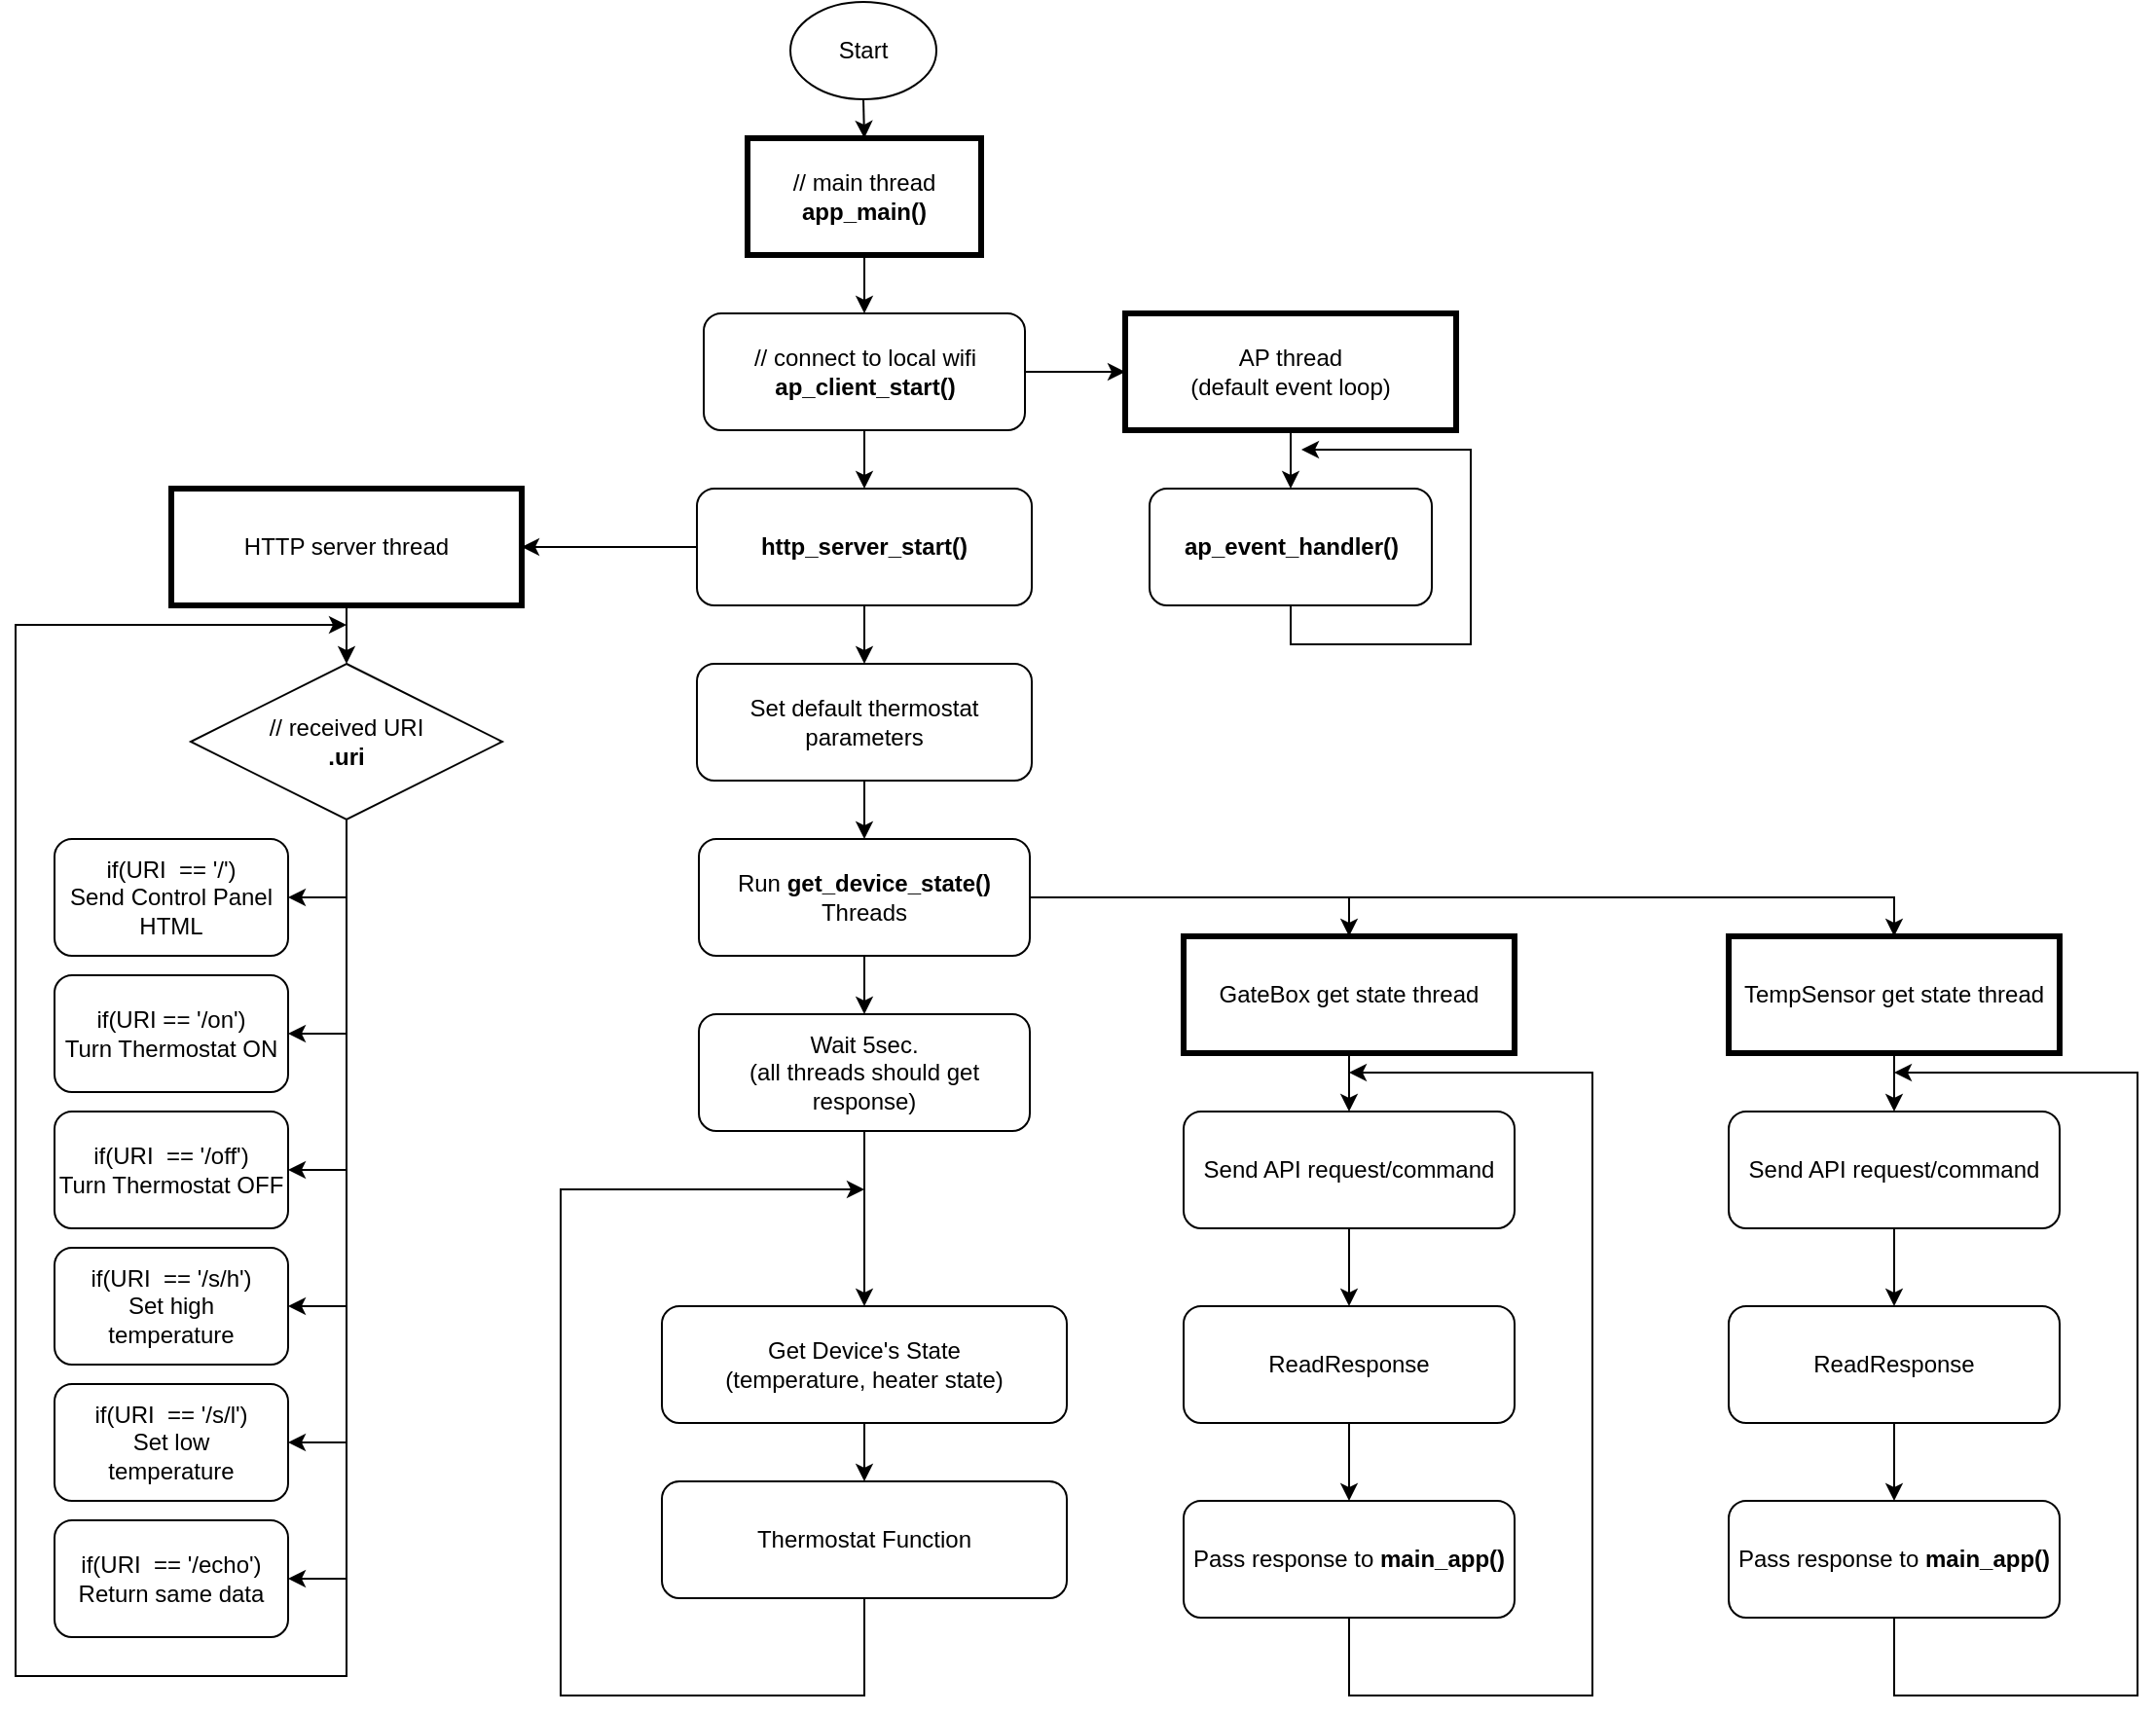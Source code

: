 <mxfile version="13.0.2" type="device"><diagram id="6e689y7eo2sXg7xRtLwn" name="Page-1"><mxGraphModel dx="2772" dy="986" grid="1" gridSize="10" guides="1" tooltips="1" connect="1" arrows="1" fold="1" page="1" pageScale="1" pageWidth="850" pageHeight="1100" math="0" shadow="0"><root><mxCell id="0"/><mxCell id="1" parent="0"/><mxCell id="529sEkpDGyEXQH8O79ZT-9" style="edgeStyle=orthogonalEdgeStyle;rounded=0;orthogonalLoop=1;jettySize=auto;html=1;exitX=0.5;exitY=1;exitDx=0;exitDy=0;entryX=0.5;entryY=0;entryDx=0;entryDy=0;" parent="1" source="529sEkpDGyEXQH8O79ZT-2" target="529sEkpDGyEXQH8O79ZT-6" edge="1"><mxGeometry relative="1" as="geometry"/></mxCell><mxCell id="529sEkpDGyEXQH8O79ZT-2" value="Start" style="ellipse;whiteSpace=wrap;html=1;" parent="1" vertex="1"><mxGeometry x="388" y="10" width="75" height="50" as="geometry"/></mxCell><mxCell id="529sEkpDGyEXQH8O79ZT-13" style="edgeStyle=orthogonalEdgeStyle;rounded=0;orthogonalLoop=1;jettySize=auto;html=1;entryX=0;entryY=0.5;entryDx=0;entryDy=0;" parent="1" source="529sEkpDGyEXQH8O79ZT-3" target="529sEkpDGyEXQH8O79ZT-12" edge="1"><mxGeometry relative="1" as="geometry"/></mxCell><mxCell id="529sEkpDGyEXQH8O79ZT-20" style="edgeStyle=orthogonalEdgeStyle;rounded=0;orthogonalLoop=1;jettySize=auto;html=1;entryX=0.5;entryY=0;entryDx=0;entryDy=0;" parent="1" source="529sEkpDGyEXQH8O79ZT-3" target="529sEkpDGyEXQH8O79ZT-19" edge="1"><mxGeometry relative="1" as="geometry"/></mxCell><mxCell id="529sEkpDGyEXQH8O79ZT-3" value="&lt;div&gt;// connect to local wifi&lt;br&gt;&lt;/div&gt;&lt;div&gt;&lt;b&gt;ap_client_start() &lt;/b&gt;&lt;br&gt;&lt;/div&gt;" style="rounded=1;whiteSpace=wrap;html=1;" parent="1" vertex="1"><mxGeometry x="343.5" y="170" width="165" height="60" as="geometry"/></mxCell><mxCell id="529sEkpDGyEXQH8O79ZT-5" style="edgeStyle=orthogonalEdgeStyle;rounded=0;orthogonalLoop=1;jettySize=auto;html=1;exitX=0.5;exitY=1;exitDx=0;exitDy=0;" parent="1" source="529sEkpDGyEXQH8O79ZT-3" target="529sEkpDGyEXQH8O79ZT-3" edge="1"><mxGeometry relative="1" as="geometry"/></mxCell><mxCell id="529sEkpDGyEXQH8O79ZT-11" style="edgeStyle=orthogonalEdgeStyle;rounded=0;orthogonalLoop=1;jettySize=auto;html=1;entryX=0.5;entryY=0;entryDx=0;entryDy=0;" parent="1" source="529sEkpDGyEXQH8O79ZT-6" target="529sEkpDGyEXQH8O79ZT-3" edge="1"><mxGeometry relative="1" as="geometry"/></mxCell><mxCell id="529sEkpDGyEXQH8O79ZT-6" value="&lt;div&gt;// main thread&lt;br&gt;&lt;/div&gt;&lt;div&gt;&lt;b&gt;app_main()&lt;/b&gt;&lt;/div&gt;" style="rounded=0;whiteSpace=wrap;html=1;strokeWidth=3;" parent="1" vertex="1"><mxGeometry x="366" y="80" width="120" height="60" as="geometry"/></mxCell><mxCell id="529sEkpDGyEXQH8O79ZT-16" style="edgeStyle=orthogonalEdgeStyle;rounded=0;orthogonalLoop=1;jettySize=auto;html=1;exitX=0.5;exitY=1;exitDx=0;exitDy=0;entryX=0.5;entryY=0;entryDx=0;entryDy=0;" parent="1" source="529sEkpDGyEXQH8O79ZT-12" target="529sEkpDGyEXQH8O79ZT-15" edge="1"><mxGeometry relative="1" as="geometry"/></mxCell><mxCell id="529sEkpDGyEXQH8O79ZT-12" value="AP thread&lt;br&gt;&lt;div&gt;(default event loop)&lt;/div&gt;" style="rounded=0;whiteSpace=wrap;html=1;strokeWidth=3;" parent="1" vertex="1"><mxGeometry x="560" y="170" width="170" height="60" as="geometry"/></mxCell><mxCell id="529sEkpDGyEXQH8O79ZT-17" style="edgeStyle=orthogonalEdgeStyle;rounded=0;orthogonalLoop=1;jettySize=auto;html=1;exitX=0.5;exitY=1;exitDx=0;exitDy=0;" parent="1" source="529sEkpDGyEXQH8O79ZT-15" edge="1"><mxGeometry relative="1" as="geometry"><mxPoint x="650" y="240" as="targetPoint"/></mxGeometry></mxCell><mxCell id="529sEkpDGyEXQH8O79ZT-15" value="&lt;b&gt;ap_event_handler()&lt;/b&gt;" style="rounded=1;whiteSpace=wrap;html=1;" parent="1" vertex="1"><mxGeometry x="572.5" y="260" width="145" height="60" as="geometry"/></mxCell><mxCell id="529sEkpDGyEXQH8O79ZT-22" style="edgeStyle=orthogonalEdgeStyle;rounded=0;orthogonalLoop=1;jettySize=auto;html=1;exitX=0;exitY=0.5;exitDx=0;exitDy=0;entryX=1;entryY=0.5;entryDx=0;entryDy=0;" parent="1" source="529sEkpDGyEXQH8O79ZT-19" target="529sEkpDGyEXQH8O79ZT-21" edge="1"><mxGeometry relative="1" as="geometry"/></mxCell><mxCell id="529sEkpDGyEXQH8O79ZT-58" style="edgeStyle=orthogonalEdgeStyle;rounded=0;orthogonalLoop=1;jettySize=auto;html=1;entryX=0.5;entryY=0;entryDx=0;entryDy=0;" parent="1" source="529sEkpDGyEXQH8O79ZT-19" target="529sEkpDGyEXQH8O79ZT-50" edge="1"><mxGeometry relative="1" as="geometry"/></mxCell><mxCell id="529sEkpDGyEXQH8O79ZT-19" value="&lt;b&gt;http_server_start()&lt;/b&gt;" style="rounded=1;whiteSpace=wrap;html=1;" parent="1" vertex="1"><mxGeometry x="340" y="260" width="172" height="60" as="geometry"/></mxCell><mxCell id="529sEkpDGyEXQH8O79ZT-25" style="edgeStyle=orthogonalEdgeStyle;rounded=0;orthogonalLoop=1;jettySize=auto;html=1;exitX=0.5;exitY=1;exitDx=0;exitDy=0;entryX=0.5;entryY=0;entryDx=0;entryDy=0;" parent="1" source="529sEkpDGyEXQH8O79ZT-21" target="529sEkpDGyEXQH8O79ZT-24" edge="1"><mxGeometry relative="1" as="geometry"><mxPoint x="160" y="340" as="targetPoint"/></mxGeometry></mxCell><mxCell id="529sEkpDGyEXQH8O79ZT-21" value="&lt;div&gt;&lt;br&gt;&lt;/div&gt;&lt;div&gt;HTTP server thread&lt;/div&gt;&lt;div&gt;&lt;br&gt;&lt;/div&gt;" style="rounded=0;whiteSpace=wrap;html=1;strokeWidth=3;" parent="1" vertex="1"><mxGeometry x="70" y="260" width="180" height="60" as="geometry"/></mxCell><mxCell id="529sEkpDGyEXQH8O79ZT-34" style="edgeStyle=orthogonalEdgeStyle;rounded=0;orthogonalLoop=1;jettySize=auto;html=1;" parent="1" source="529sEkpDGyEXQH8O79ZT-24" edge="1"><mxGeometry relative="1" as="geometry"><mxPoint x="160" y="330" as="targetPoint"/><Array as="points"><mxPoint x="160" y="870"/><mxPoint x="-10" y="870"/><mxPoint x="-10" y="330"/></Array></mxGeometry></mxCell><mxCell id="529sEkpDGyEXQH8O79ZT-43" style="edgeStyle=orthogonalEdgeStyle;rounded=0;orthogonalLoop=1;jettySize=auto;html=1;exitX=0.5;exitY=1;exitDx=0;exitDy=0;entryX=1;entryY=0.5;entryDx=0;entryDy=0;" parent="1" source="529sEkpDGyEXQH8O79ZT-24" target="529sEkpDGyEXQH8O79ZT-33" edge="1"><mxGeometry relative="1" as="geometry"/></mxCell><mxCell id="529sEkpDGyEXQH8O79ZT-45" style="edgeStyle=orthogonalEdgeStyle;rounded=0;orthogonalLoop=1;jettySize=auto;html=1;entryX=1;entryY=0.5;entryDx=0;entryDy=0;" parent="1" source="529sEkpDGyEXQH8O79ZT-24" target="529sEkpDGyEXQH8O79ZT-36" edge="1"><mxGeometry relative="1" as="geometry"/></mxCell><mxCell id="529sEkpDGyEXQH8O79ZT-46" style="edgeStyle=orthogonalEdgeStyle;rounded=0;orthogonalLoop=1;jettySize=auto;html=1;entryX=1;entryY=0.5;entryDx=0;entryDy=0;" parent="1" source="529sEkpDGyEXQH8O79ZT-24" target="529sEkpDGyEXQH8O79ZT-37" edge="1"><mxGeometry relative="1" as="geometry"/></mxCell><mxCell id="529sEkpDGyEXQH8O79ZT-47" style="edgeStyle=orthogonalEdgeStyle;rounded=0;orthogonalLoop=1;jettySize=auto;html=1;entryX=1;entryY=0.5;entryDx=0;entryDy=0;" parent="1" source="529sEkpDGyEXQH8O79ZT-24" target="529sEkpDGyEXQH8O79ZT-39" edge="1"><mxGeometry relative="1" as="geometry"/></mxCell><mxCell id="529sEkpDGyEXQH8O79ZT-48" style="edgeStyle=orthogonalEdgeStyle;rounded=0;orthogonalLoop=1;jettySize=auto;html=1;entryX=1;entryY=0.5;entryDx=0;entryDy=0;" parent="1" source="529sEkpDGyEXQH8O79ZT-24" target="529sEkpDGyEXQH8O79ZT-40" edge="1"><mxGeometry relative="1" as="geometry"/></mxCell><mxCell id="529sEkpDGyEXQH8O79ZT-49" style="edgeStyle=orthogonalEdgeStyle;rounded=0;orthogonalLoop=1;jettySize=auto;html=1;entryX=1;entryY=0.5;entryDx=0;entryDy=0;" parent="1" source="529sEkpDGyEXQH8O79ZT-24" target="529sEkpDGyEXQH8O79ZT-41" edge="1"><mxGeometry relative="1" as="geometry"/></mxCell><mxCell id="529sEkpDGyEXQH8O79ZT-24" value="// received URI&lt;br&gt;&lt;div&gt;&lt;b&gt;.uri&lt;/b&gt;&lt;/div&gt;" style="rhombus;whiteSpace=wrap;html=1;" parent="1" vertex="1"><mxGeometry x="80" y="350" width="160" height="80" as="geometry"/></mxCell><mxCell id="529sEkpDGyEXQH8O79ZT-33" value="&lt;div&gt;if(URI&amp;nbsp; == '/')&lt;/div&gt;&lt;div&gt;Send Control Panel HTML&lt;br&gt;&lt;/div&gt;" style="rounded=1;whiteSpace=wrap;html=1;" parent="1" vertex="1"><mxGeometry x="10" y="440" width="120" height="60" as="geometry"/></mxCell><mxCell id="529sEkpDGyEXQH8O79ZT-36" value="&lt;div&gt;if(URI == '/on')&lt;/div&gt;&lt;div&gt;Turn Thermostat ON&lt;br&gt;&lt;/div&gt;" style="rounded=1;whiteSpace=wrap;html=1;" parent="1" vertex="1"><mxGeometry x="10" y="510" width="120" height="60" as="geometry"/></mxCell><mxCell id="529sEkpDGyEXQH8O79ZT-37" value="&lt;div&gt;if(URI&amp;nbsp; == '/off')&lt;/div&gt;&lt;div&gt;Turn Thermostat OFF&lt;/div&gt;" style="rounded=1;whiteSpace=wrap;html=1;" parent="1" vertex="1"><mxGeometry x="10" y="580" width="120" height="60" as="geometry"/></mxCell><mxCell id="529sEkpDGyEXQH8O79ZT-39" value="&lt;div&gt;if(URI&amp;nbsp; == '/s/h')&lt;/div&gt;&lt;div&gt;Set high&lt;/div&gt;&lt;div&gt;temperature&lt;br&gt;&lt;/div&gt;" style="rounded=1;whiteSpace=wrap;html=1;" parent="1" vertex="1"><mxGeometry x="10" y="650" width="120" height="60" as="geometry"/></mxCell><mxCell id="529sEkpDGyEXQH8O79ZT-40" value="&lt;div&gt;if(URI&amp;nbsp; == '/s/l')&lt;/div&gt;&lt;div&gt;Set low &lt;br&gt;&lt;/div&gt;&lt;div&gt;temperature&lt;br&gt;&lt;/div&gt;" style="rounded=1;whiteSpace=wrap;html=1;" parent="1" vertex="1"><mxGeometry x="10" y="720" width="120" height="60" as="geometry"/></mxCell><mxCell id="529sEkpDGyEXQH8O79ZT-41" value="&lt;div&gt;if(URI&amp;nbsp; == '/echo')&lt;/div&gt;&lt;div&gt;Return same data&lt;br&gt;&lt;/div&gt;" style="rounded=1;whiteSpace=wrap;html=1;" parent="1" vertex="1"><mxGeometry x="10" y="790" width="120" height="60" as="geometry"/></mxCell><mxCell id="529sEkpDGyEXQH8O79ZT-66" style="edgeStyle=orthogonalEdgeStyle;rounded=0;orthogonalLoop=1;jettySize=auto;html=1;entryX=0.5;entryY=0;entryDx=0;entryDy=0;" parent="1" source="529sEkpDGyEXQH8O79ZT-50" target="529sEkpDGyEXQH8O79ZT-61" edge="1"><mxGeometry relative="1" as="geometry"/></mxCell><mxCell id="529sEkpDGyEXQH8O79ZT-50" value="Set default thermostat parameters" style="rounded=1;whiteSpace=wrap;html=1;" parent="1" vertex="1"><mxGeometry x="340" y="350" width="172" height="60" as="geometry"/></mxCell><mxCell id="529sEkpDGyEXQH8O79ZT-68" style="edgeStyle=orthogonalEdgeStyle;rounded=0;orthogonalLoop=1;jettySize=auto;html=1;entryX=0.5;entryY=0;entryDx=0;entryDy=0;" parent="1" source="529sEkpDGyEXQH8O79ZT-61" target="529sEkpDGyEXQH8O79ZT-67" edge="1"><mxGeometry relative="1" as="geometry"/></mxCell><mxCell id="529sEkpDGyEXQH8O79ZT-92" style="edgeStyle=orthogonalEdgeStyle;rounded=0;orthogonalLoop=1;jettySize=auto;html=1;entryX=0.5;entryY=0;entryDx=0;entryDy=0;" parent="1" source="529sEkpDGyEXQH8O79ZT-61" target="529sEkpDGyEXQH8O79ZT-69" edge="1"><mxGeometry relative="1" as="geometry"/></mxCell><mxCell id="529sEkpDGyEXQH8O79ZT-93" style="edgeStyle=orthogonalEdgeStyle;rounded=0;orthogonalLoop=1;jettySize=auto;html=1;entryX=0.5;entryY=0;entryDx=0;entryDy=0;" parent="1" source="529sEkpDGyEXQH8O79ZT-61" target="529sEkpDGyEXQH8O79ZT-85" edge="1"><mxGeometry relative="1" as="geometry"/></mxCell><mxCell id="529sEkpDGyEXQH8O79ZT-61" value="&lt;div&gt;Run &lt;b&gt;get_device_state()&lt;/b&gt;&lt;/div&gt;&lt;div&gt;Threads&lt;br&gt;&lt;/div&gt;" style="rounded=1;whiteSpace=wrap;html=1;" parent="1" vertex="1"><mxGeometry x="341" y="440" width="170" height="60" as="geometry"/></mxCell><mxCell id="529sEkpDGyEXQH8O79ZT-97" style="edgeStyle=orthogonalEdgeStyle;rounded=0;orthogonalLoop=1;jettySize=auto;html=1;" parent="1" source="529sEkpDGyEXQH8O79ZT-67" target="529sEkpDGyEXQH8O79ZT-95" edge="1"><mxGeometry relative="1" as="geometry"/></mxCell><mxCell id="529sEkpDGyEXQH8O79ZT-67" value="&lt;div&gt;Wait 5sec.&lt;/div&gt;&lt;div&gt;(all threads should get response) &lt;br&gt;&lt;/div&gt;" style="rounded=1;whiteSpace=wrap;html=1;" parent="1" vertex="1"><mxGeometry x="341" y="530" width="170" height="60" as="geometry"/></mxCell><mxCell id="529sEkpDGyEXQH8O79ZT-71" style="edgeStyle=orthogonalEdgeStyle;rounded=0;orthogonalLoop=1;jettySize=auto;html=1;" parent="1" source="529sEkpDGyEXQH8O79ZT-69" edge="1"><mxGeometry relative="1" as="geometry"><mxPoint x="675" y="580" as="targetPoint"/></mxGeometry></mxCell><mxCell id="529sEkpDGyEXQH8O79ZT-69" value="GateBox get state thread" style="rounded=0;whiteSpace=wrap;html=1;strokeWidth=3;" parent="1" vertex="1"><mxGeometry x="590" y="490" width="170" height="60" as="geometry"/></mxCell><mxCell id="529sEkpDGyEXQH8O79ZT-78" style="edgeStyle=orthogonalEdgeStyle;rounded=0;orthogonalLoop=1;jettySize=auto;html=1;" parent="1" source="529sEkpDGyEXQH8O79ZT-73" edge="1"><mxGeometry relative="1" as="geometry"><mxPoint x="675" y="680" as="targetPoint"/></mxGeometry></mxCell><mxCell id="529sEkpDGyEXQH8O79ZT-73" value="Send API request/command" style="rounded=1;whiteSpace=wrap;html=1;" parent="1" vertex="1"><mxGeometry x="590" y="580" width="170" height="60" as="geometry"/></mxCell><mxCell id="529sEkpDGyEXQH8O79ZT-80" style="edgeStyle=orthogonalEdgeStyle;rounded=0;orthogonalLoop=1;jettySize=auto;html=1;" parent="1" source="529sEkpDGyEXQH8O79ZT-79" edge="1"><mxGeometry relative="1" as="geometry"><mxPoint x="675" y="780" as="targetPoint"/></mxGeometry></mxCell><mxCell id="529sEkpDGyEXQH8O79ZT-79" value="ReadResponse" style="rounded=1;whiteSpace=wrap;html=1;" parent="1" vertex="1"><mxGeometry x="590" y="680" width="170" height="60" as="geometry"/></mxCell><mxCell id="529sEkpDGyEXQH8O79ZT-82" style="edgeStyle=orthogonalEdgeStyle;rounded=0;orthogonalLoop=1;jettySize=auto;html=1;" parent="1" source="529sEkpDGyEXQH8O79ZT-81" edge="1"><mxGeometry relative="1" as="geometry"><mxPoint x="675" y="560" as="targetPoint"/><Array as="points"><mxPoint x="675" y="880"/><mxPoint x="800" y="880"/></Array></mxGeometry></mxCell><mxCell id="529sEkpDGyEXQH8O79ZT-81" value="Pass response to &lt;b&gt;main_app()&lt;/b&gt;" style="rounded=1;whiteSpace=wrap;html=1;" parent="1" vertex="1"><mxGeometry x="590" y="780" width="170" height="60" as="geometry"/></mxCell><mxCell id="529sEkpDGyEXQH8O79ZT-84" style="edgeStyle=orthogonalEdgeStyle;rounded=0;orthogonalLoop=1;jettySize=auto;html=1;" parent="1" source="529sEkpDGyEXQH8O79ZT-85" edge="1"><mxGeometry relative="1" as="geometry"><mxPoint x="955" y="580" as="targetPoint"/></mxGeometry></mxCell><mxCell id="529sEkpDGyEXQH8O79ZT-85" value="TempSensor get state thread" style="rounded=0;whiteSpace=wrap;html=1;strokeWidth=3;" parent="1" vertex="1"><mxGeometry x="870" y="490" width="170" height="60" as="geometry"/></mxCell><mxCell id="529sEkpDGyEXQH8O79ZT-86" style="edgeStyle=orthogonalEdgeStyle;rounded=0;orthogonalLoop=1;jettySize=auto;html=1;" parent="1" source="529sEkpDGyEXQH8O79ZT-87" edge="1"><mxGeometry relative="1" as="geometry"><mxPoint x="955" y="680" as="targetPoint"/></mxGeometry></mxCell><mxCell id="529sEkpDGyEXQH8O79ZT-87" value="Send API request/command" style="rounded=1;whiteSpace=wrap;html=1;" parent="1" vertex="1"><mxGeometry x="870" y="580" width="170" height="60" as="geometry"/></mxCell><mxCell id="529sEkpDGyEXQH8O79ZT-88" style="edgeStyle=orthogonalEdgeStyle;rounded=0;orthogonalLoop=1;jettySize=auto;html=1;" parent="1" source="529sEkpDGyEXQH8O79ZT-89" edge="1"><mxGeometry relative="1" as="geometry"><mxPoint x="955" y="780" as="targetPoint"/></mxGeometry></mxCell><mxCell id="529sEkpDGyEXQH8O79ZT-89" value="ReadResponse" style="rounded=1;whiteSpace=wrap;html=1;" parent="1" vertex="1"><mxGeometry x="870" y="680" width="170" height="60" as="geometry"/></mxCell><mxCell id="529sEkpDGyEXQH8O79ZT-90" style="edgeStyle=orthogonalEdgeStyle;rounded=0;orthogonalLoop=1;jettySize=auto;html=1;" parent="1" source="529sEkpDGyEXQH8O79ZT-91" edge="1"><mxGeometry relative="1" as="geometry"><mxPoint x="955" y="560" as="targetPoint"/><Array as="points"><mxPoint x="955" y="880"/><mxPoint x="1080" y="880"/></Array></mxGeometry></mxCell><mxCell id="529sEkpDGyEXQH8O79ZT-91" value="Pass response to &lt;b&gt;main_app()&lt;/b&gt;" style="rounded=1;whiteSpace=wrap;html=1;" parent="1" vertex="1"><mxGeometry x="870" y="780" width="170" height="60" as="geometry"/></mxCell><mxCell id="529sEkpDGyEXQH8O79ZT-99" style="edgeStyle=orthogonalEdgeStyle;rounded=0;orthogonalLoop=1;jettySize=auto;html=1;entryX=0.5;entryY=0;entryDx=0;entryDy=0;" parent="1" source="529sEkpDGyEXQH8O79ZT-95" target="529sEkpDGyEXQH8O79ZT-98" edge="1"><mxGeometry relative="1" as="geometry"/></mxCell><mxCell id="529sEkpDGyEXQH8O79ZT-95" value="&lt;div&gt;Get Device's State &lt;br&gt;&lt;/div&gt;&lt;div&gt;(temperature, heater state)&lt;br&gt;&lt;/div&gt;" style="rounded=1;whiteSpace=wrap;html=1;" parent="1" vertex="1"><mxGeometry x="322" y="680" width="208" height="60" as="geometry"/></mxCell><mxCell id="529sEkpDGyEXQH8O79ZT-100" style="edgeStyle=orthogonalEdgeStyle;rounded=0;orthogonalLoop=1;jettySize=auto;html=1;" parent="1" source="529sEkpDGyEXQH8O79ZT-98" edge="1"><mxGeometry relative="1" as="geometry"><mxPoint x="426" y="620" as="targetPoint"/><Array as="points"><mxPoint x="426" y="880"/><mxPoint x="270" y="880"/></Array></mxGeometry></mxCell><mxCell id="529sEkpDGyEXQH8O79ZT-98" value="Thermostat Function" style="rounded=1;whiteSpace=wrap;html=1;" parent="1" vertex="1"><mxGeometry x="322" y="770" width="208" height="60" as="geometry"/></mxCell></root></mxGraphModel></diagram></mxfile>